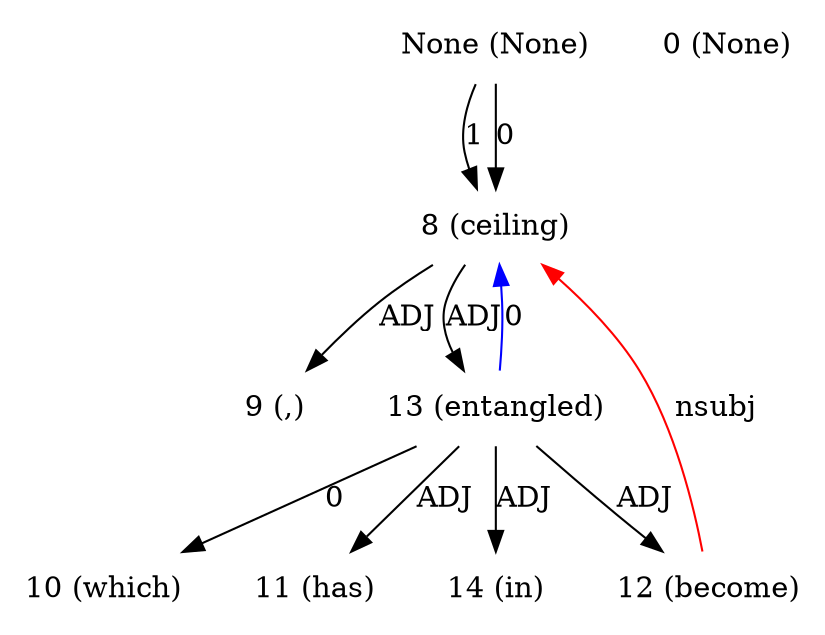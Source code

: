 digraph G{
edge [dir=forward]
node [shape=plaintext]

None [label="None (None)"]
None -> 8 [label="1"]
None [label="None (None)"]
None -> 8 [label="0"]
0 [label="0 (None)"]
8 [label="8 (ceiling)"]
8 -> 9 [label="ADJ"]
8 -> 13 [label="ADJ"]
12 -> 8 [label="nsubj", color="red"]
9 [label="9 (,)"]
10 [label="10 (which)"]
11 [label="11 (has)"]
12 [label="12 (become)"]
13 [label="13 (entangled)"]
13 -> 10 [label="0"]
13 -> 8 [label="0", color="blue"]
13 -> 11 [label="ADJ"]
13 -> 12 [label="ADJ"]
13 -> 14 [label="ADJ"]
14 [label="14 (in)"]
}
